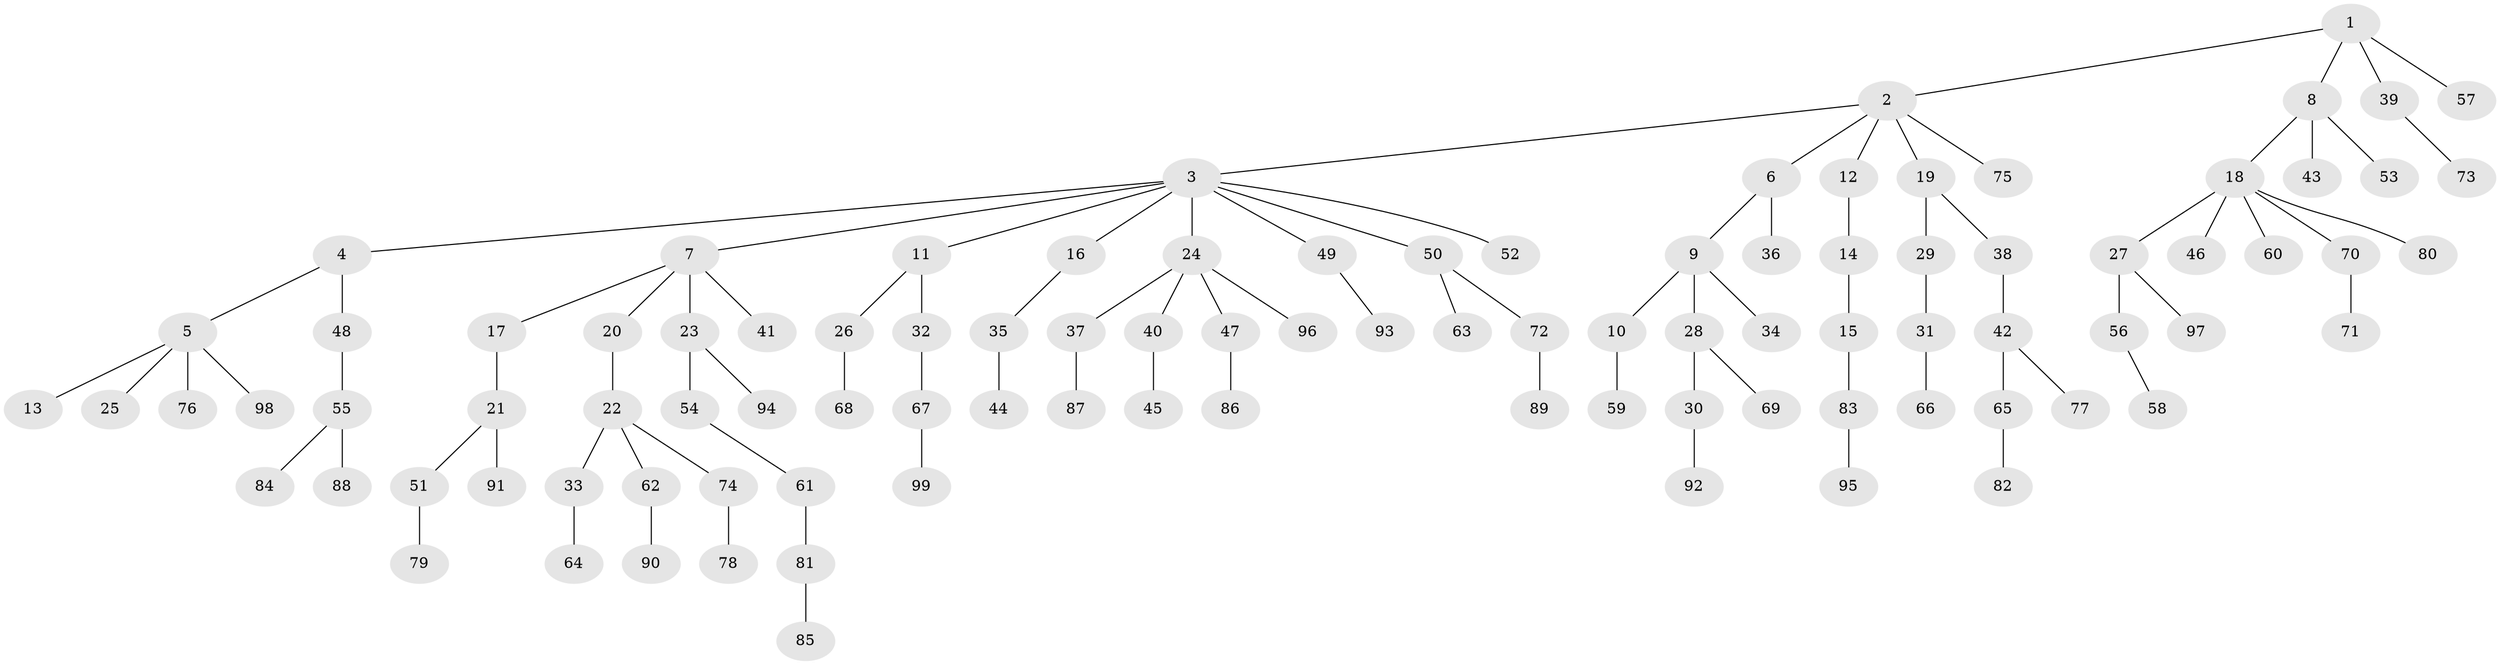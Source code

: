 // coarse degree distribution, {6: 0.03278688524590164, 13: 0.01639344262295082, 3: 0.09836065573770492, 4: 0.04918032786885246, 2: 0.19672131147540983, 1: 0.5901639344262295, 5: 0.01639344262295082}
// Generated by graph-tools (version 1.1) at 2025/42/03/06/25 10:42:05]
// undirected, 99 vertices, 98 edges
graph export_dot {
graph [start="1"]
  node [color=gray90,style=filled];
  1;
  2;
  3;
  4;
  5;
  6;
  7;
  8;
  9;
  10;
  11;
  12;
  13;
  14;
  15;
  16;
  17;
  18;
  19;
  20;
  21;
  22;
  23;
  24;
  25;
  26;
  27;
  28;
  29;
  30;
  31;
  32;
  33;
  34;
  35;
  36;
  37;
  38;
  39;
  40;
  41;
  42;
  43;
  44;
  45;
  46;
  47;
  48;
  49;
  50;
  51;
  52;
  53;
  54;
  55;
  56;
  57;
  58;
  59;
  60;
  61;
  62;
  63;
  64;
  65;
  66;
  67;
  68;
  69;
  70;
  71;
  72;
  73;
  74;
  75;
  76;
  77;
  78;
  79;
  80;
  81;
  82;
  83;
  84;
  85;
  86;
  87;
  88;
  89;
  90;
  91;
  92;
  93;
  94;
  95;
  96;
  97;
  98;
  99;
  1 -- 2;
  1 -- 8;
  1 -- 39;
  1 -- 57;
  2 -- 3;
  2 -- 6;
  2 -- 12;
  2 -- 19;
  2 -- 75;
  3 -- 4;
  3 -- 7;
  3 -- 11;
  3 -- 16;
  3 -- 24;
  3 -- 49;
  3 -- 50;
  3 -- 52;
  4 -- 5;
  4 -- 48;
  5 -- 13;
  5 -- 25;
  5 -- 76;
  5 -- 98;
  6 -- 9;
  6 -- 36;
  7 -- 17;
  7 -- 20;
  7 -- 23;
  7 -- 41;
  8 -- 18;
  8 -- 43;
  8 -- 53;
  9 -- 10;
  9 -- 28;
  9 -- 34;
  10 -- 59;
  11 -- 26;
  11 -- 32;
  12 -- 14;
  14 -- 15;
  15 -- 83;
  16 -- 35;
  17 -- 21;
  18 -- 27;
  18 -- 46;
  18 -- 60;
  18 -- 70;
  18 -- 80;
  19 -- 29;
  19 -- 38;
  20 -- 22;
  21 -- 51;
  21 -- 91;
  22 -- 33;
  22 -- 62;
  22 -- 74;
  23 -- 54;
  23 -- 94;
  24 -- 37;
  24 -- 40;
  24 -- 47;
  24 -- 96;
  26 -- 68;
  27 -- 56;
  27 -- 97;
  28 -- 30;
  28 -- 69;
  29 -- 31;
  30 -- 92;
  31 -- 66;
  32 -- 67;
  33 -- 64;
  35 -- 44;
  37 -- 87;
  38 -- 42;
  39 -- 73;
  40 -- 45;
  42 -- 65;
  42 -- 77;
  47 -- 86;
  48 -- 55;
  49 -- 93;
  50 -- 63;
  50 -- 72;
  51 -- 79;
  54 -- 61;
  55 -- 84;
  55 -- 88;
  56 -- 58;
  61 -- 81;
  62 -- 90;
  65 -- 82;
  67 -- 99;
  70 -- 71;
  72 -- 89;
  74 -- 78;
  81 -- 85;
  83 -- 95;
}
